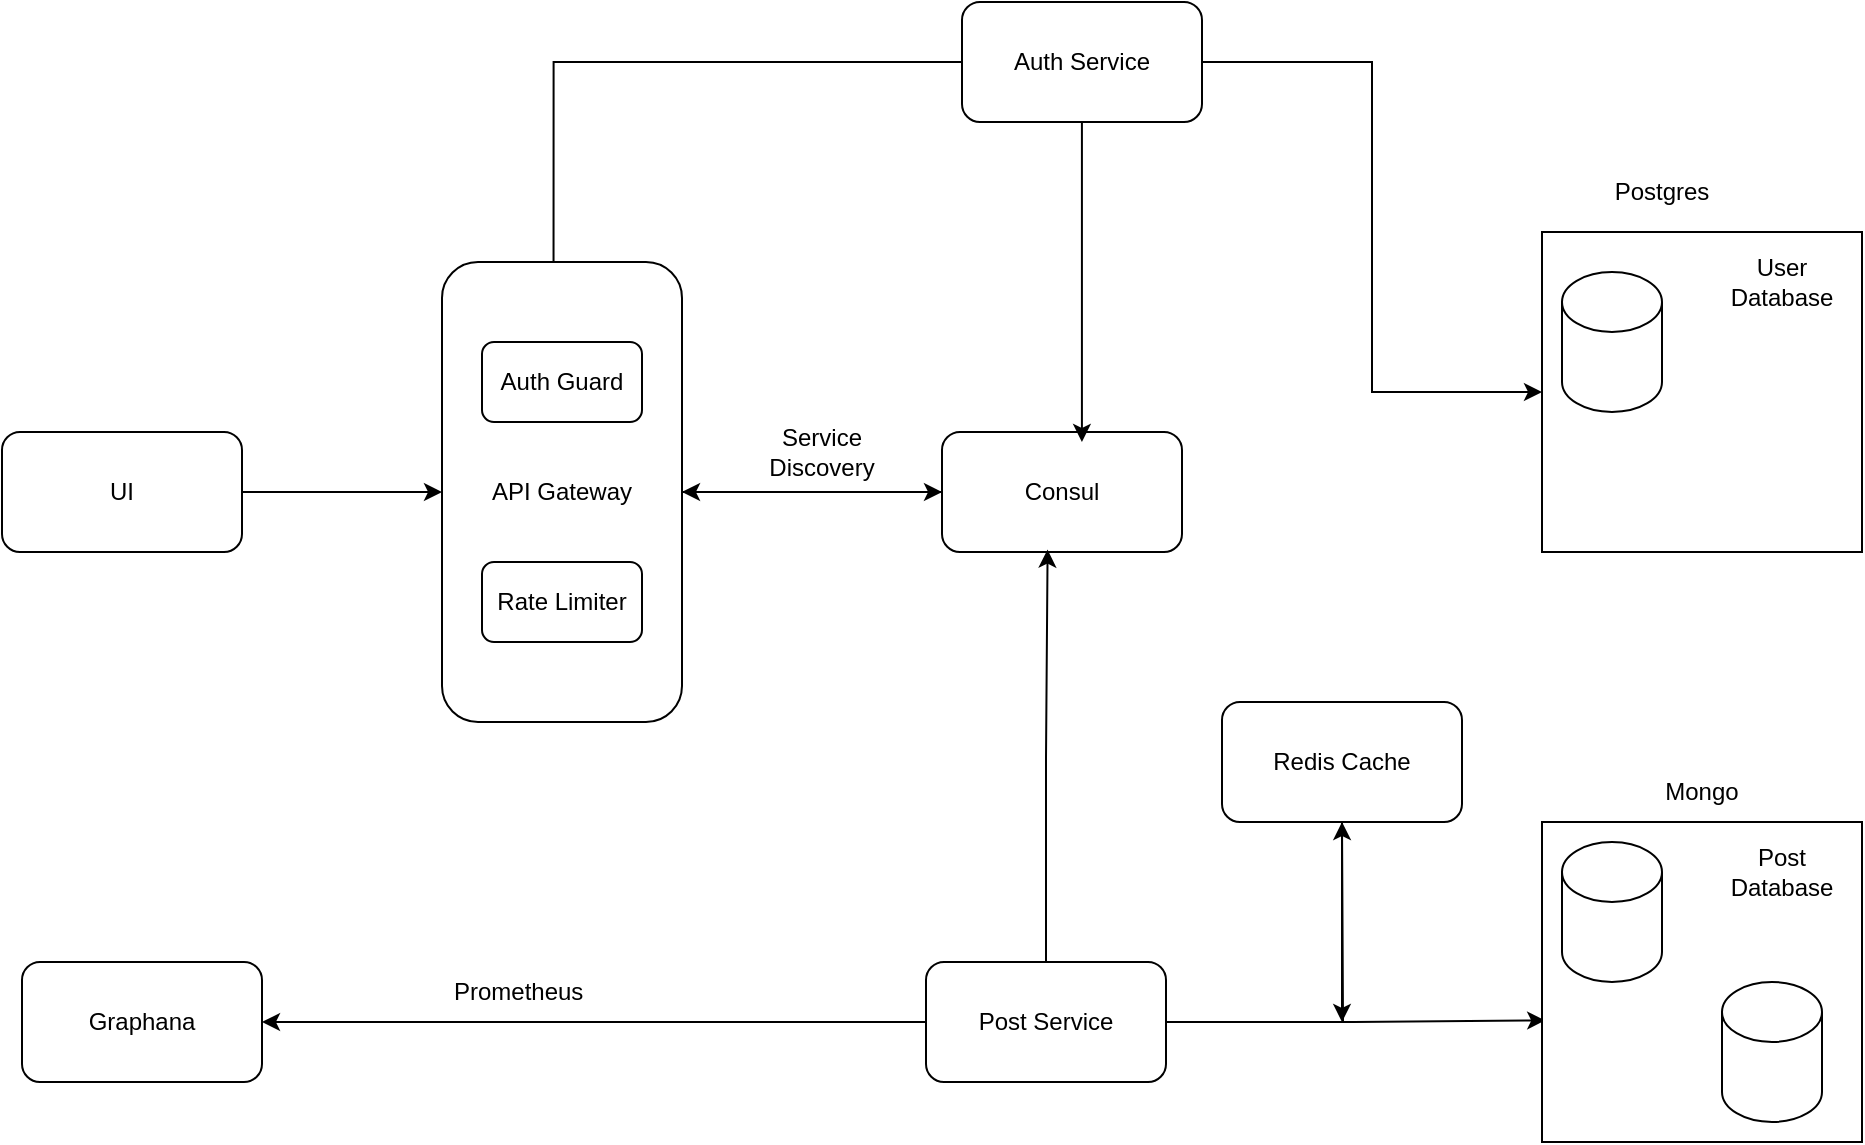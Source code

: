 <mxfile version="26.1.3">
  <diagram name="Page-1" id="kPvC3Daip0DYiwW2VVMP">
    <mxGraphModel dx="1500" dy="1915" grid="1" gridSize="10" guides="1" tooltips="1" connect="1" arrows="1" fold="1" page="1" pageScale="1" pageWidth="827" pageHeight="1169" math="0" shadow="0">
      <root>
        <mxCell id="0" />
        <mxCell id="1" parent="0" />
        <mxCell id="lPdVNibD4KameyfcasV8-29" style="edgeStyle=orthogonalEdgeStyle;rounded=0;orthogonalLoop=1;jettySize=auto;html=1;" edge="1" parent="1" source="lPdVNibD4KameyfcasV8-13" target="lPdVNibD4KameyfcasV8-14">
          <mxGeometry relative="1" as="geometry" />
        </mxCell>
        <mxCell id="lPdVNibD4KameyfcasV8-13" value="UI" style="rounded=1;whiteSpace=wrap;html=1;" vertex="1" parent="1">
          <mxGeometry y="135" width="120" height="60" as="geometry" />
        </mxCell>
        <mxCell id="lPdVNibD4KameyfcasV8-18" style="edgeStyle=orthogonalEdgeStyle;rounded=0;orthogonalLoop=1;jettySize=auto;html=1;entryX=0;entryY=0.5;entryDx=0;entryDy=0;" edge="1" parent="1" source="lPdVNibD4KameyfcasV8-14" target="lPdVNibD4KameyfcasV8-15">
          <mxGeometry relative="1" as="geometry">
            <mxPoint x="280" y="390" as="targetPoint" />
          </mxGeometry>
        </mxCell>
        <mxCell id="lPdVNibD4KameyfcasV8-16" style="edgeStyle=orthogonalEdgeStyle;rounded=0;orthogonalLoop=1;jettySize=auto;html=1;entryX=1;entryY=0.5;entryDx=0;entryDy=0;" edge="1" parent="1" source="lPdVNibD4KameyfcasV8-15" target="lPdVNibD4KameyfcasV8-14">
          <mxGeometry relative="1" as="geometry">
            <mxPoint x="280" y="290" as="targetPoint" />
          </mxGeometry>
        </mxCell>
        <mxCell id="lPdVNibD4KameyfcasV8-15" value="Consul" style="rounded=1;whiteSpace=wrap;html=1;" vertex="1" parent="1">
          <mxGeometry x="470" y="135" width="120" height="60" as="geometry" />
        </mxCell>
        <mxCell id="lPdVNibD4KameyfcasV8-17" value="Service Discovery" style="text;html=1;align=center;verticalAlign=middle;whiteSpace=wrap;rounded=0;" vertex="1" parent="1">
          <mxGeometry x="380" y="130" width="60" height="30" as="geometry" />
        </mxCell>
        <mxCell id="lPdVNibD4KameyfcasV8-23" style="edgeStyle=orthogonalEdgeStyle;rounded=0;orthogonalLoop=1;jettySize=auto;html=1;entryX=0;entryY=0.5;entryDx=0;entryDy=0;" edge="1" parent="1" source="lPdVNibD4KameyfcasV8-20" target="lPdVNibD4KameyfcasV8-1">
          <mxGeometry relative="1" as="geometry" />
        </mxCell>
        <mxCell id="lPdVNibD4KameyfcasV8-20" value="Auth Service" style="rounded=1;whiteSpace=wrap;html=1;" vertex="1" parent="1">
          <mxGeometry x="480" y="-80" width="120" height="60" as="geometry" />
        </mxCell>
        <mxCell id="lPdVNibD4KameyfcasV8-34" value="" style="edgeStyle=orthogonalEdgeStyle;rounded=0;orthogonalLoop=1;jettySize=auto;html=1;" edge="1" parent="1" source="lPdVNibD4KameyfcasV8-21" target="lPdVNibD4KameyfcasV8-33">
          <mxGeometry relative="1" as="geometry" />
        </mxCell>
        <mxCell id="lPdVNibD4KameyfcasV8-38" style="edgeStyle=orthogonalEdgeStyle;rounded=0;orthogonalLoop=1;jettySize=auto;html=1;" edge="1" parent="1" source="lPdVNibD4KameyfcasV8-21">
          <mxGeometry relative="1" as="geometry">
            <mxPoint x="670" y="330" as="targetPoint" />
          </mxGeometry>
        </mxCell>
        <mxCell id="lPdVNibD4KameyfcasV8-21" value="Post Service" style="rounded=1;whiteSpace=wrap;html=1;" vertex="1" parent="1">
          <mxGeometry x="462" y="400" width="120" height="60" as="geometry" />
        </mxCell>
        <mxCell id="lPdVNibD4KameyfcasV8-22" style="edgeStyle=orthogonalEdgeStyle;rounded=0;orthogonalLoop=1;jettySize=auto;html=1;entryX=0.01;entryY=0.62;entryDx=0;entryDy=0;entryPerimeter=0;" edge="1" parent="1" source="lPdVNibD4KameyfcasV8-21" target="lPdVNibD4KameyfcasV8-5">
          <mxGeometry relative="1" as="geometry" />
        </mxCell>
        <mxCell id="lPdVNibD4KameyfcasV8-26" value="" style="group" vertex="1" connectable="0" parent="1">
          <mxGeometry x="770" y="300" width="160" height="190" as="geometry" />
        </mxCell>
        <mxCell id="lPdVNibD4KameyfcasV8-11" value="" style="group" vertex="1" connectable="0" parent="lPdVNibD4KameyfcasV8-26">
          <mxGeometry y="30" width="160" height="160" as="geometry" />
        </mxCell>
        <mxCell id="lPdVNibD4KameyfcasV8-5" value="" style="whiteSpace=wrap;html=1;aspect=fixed;" vertex="1" parent="lPdVNibD4KameyfcasV8-11">
          <mxGeometry width="160" height="160" as="geometry" />
        </mxCell>
        <mxCell id="lPdVNibD4KameyfcasV8-6" value="" style="shape=cylinder3;whiteSpace=wrap;html=1;boundedLbl=1;backgroundOutline=1;size=15;" vertex="1" parent="lPdVNibD4KameyfcasV8-11">
          <mxGeometry x="10" y="10" width="50" height="70" as="geometry" />
        </mxCell>
        <mxCell id="lPdVNibD4KameyfcasV8-7" value="" style="shape=cylinder3;whiteSpace=wrap;html=1;boundedLbl=1;backgroundOutline=1;size=15;" vertex="1" parent="lPdVNibD4KameyfcasV8-11">
          <mxGeometry x="90" y="80" width="50" height="70" as="geometry" />
        </mxCell>
        <mxCell id="lPdVNibD4KameyfcasV8-8" value="Post Database" style="text;html=1;align=center;verticalAlign=middle;whiteSpace=wrap;rounded=0;" vertex="1" parent="lPdVNibD4KameyfcasV8-11">
          <mxGeometry x="90" y="10" width="60" height="30" as="geometry" />
        </mxCell>
        <mxCell id="lPdVNibD4KameyfcasV8-25" value="Mongo" style="text;html=1;align=center;verticalAlign=middle;whiteSpace=wrap;rounded=0;" vertex="1" parent="lPdVNibD4KameyfcasV8-26">
          <mxGeometry x="50" width="60" height="30" as="geometry" />
        </mxCell>
        <mxCell id="lPdVNibD4KameyfcasV8-28" style="edgeStyle=orthogonalEdgeStyle;rounded=0;orthogonalLoop=1;jettySize=auto;html=1;entryX=0.447;entryY=0.027;entryDx=0;entryDy=0;entryPerimeter=0;" edge="1" parent="1" source="lPdVNibD4KameyfcasV8-20" target="lPdVNibD4KameyfcasV8-27">
          <mxGeometry relative="1" as="geometry" />
        </mxCell>
        <mxCell id="lPdVNibD4KameyfcasV8-31" style="edgeStyle=orthogonalEdgeStyle;rounded=0;orthogonalLoop=1;jettySize=auto;html=1;entryX=0.44;entryY=0.98;entryDx=0;entryDy=0;entryPerimeter=0;" edge="1" parent="1" source="lPdVNibD4KameyfcasV8-21" target="lPdVNibD4KameyfcasV8-15">
          <mxGeometry relative="1" as="geometry" />
        </mxCell>
        <mxCell id="lPdVNibD4KameyfcasV8-32" style="edgeStyle=orthogonalEdgeStyle;rounded=0;orthogonalLoop=1;jettySize=auto;html=1;entryX=0.583;entryY=0.083;entryDx=0;entryDy=0;entryPerimeter=0;" edge="1" parent="1" source="lPdVNibD4KameyfcasV8-20" target="lPdVNibD4KameyfcasV8-15">
          <mxGeometry relative="1" as="geometry" />
        </mxCell>
        <mxCell id="lPdVNibD4KameyfcasV8-33" value="Graphana" style="whiteSpace=wrap;html=1;rounded=1;" vertex="1" parent="1">
          <mxGeometry x="10" y="400" width="120" height="60" as="geometry" />
        </mxCell>
        <mxCell id="lPdVNibD4KameyfcasV8-35" value="Prometheus&amp;nbsp;" style="text;html=1;align=center;verticalAlign=middle;whiteSpace=wrap;rounded=0;" vertex="1" parent="1">
          <mxGeometry x="230" y="400" width="60" height="30" as="geometry" />
        </mxCell>
        <mxCell id="lPdVNibD4KameyfcasV8-37" style="edgeStyle=orthogonalEdgeStyle;rounded=0;orthogonalLoop=1;jettySize=auto;html=1;" edge="1" parent="1" source="lPdVNibD4KameyfcasV8-36">
          <mxGeometry relative="1" as="geometry">
            <mxPoint x="670" y="430" as="targetPoint" />
          </mxGeometry>
        </mxCell>
        <mxCell id="lPdVNibD4KameyfcasV8-36" value="Redis Cache" style="rounded=1;whiteSpace=wrap;html=1;" vertex="1" parent="1">
          <mxGeometry x="610" y="270" width="120" height="60" as="geometry" />
        </mxCell>
        <mxCell id="lPdVNibD4KameyfcasV8-39" value="" style="group" vertex="1" connectable="0" parent="1">
          <mxGeometry x="770" width="160" height="195" as="geometry" />
        </mxCell>
        <mxCell id="lPdVNibD4KameyfcasV8-12" value="" style="group" vertex="1" connectable="0" parent="lPdVNibD4KameyfcasV8-39">
          <mxGeometry y="35" width="160" height="160" as="geometry" />
        </mxCell>
        <mxCell id="lPdVNibD4KameyfcasV8-1" value="" style="whiteSpace=wrap;html=1;aspect=fixed;" vertex="1" parent="lPdVNibD4KameyfcasV8-12">
          <mxGeometry width="160" height="160" as="geometry" />
        </mxCell>
        <mxCell id="lPdVNibD4KameyfcasV8-2" value="" style="shape=cylinder3;whiteSpace=wrap;html=1;boundedLbl=1;backgroundOutline=1;size=15;" vertex="1" parent="lPdVNibD4KameyfcasV8-12">
          <mxGeometry x="10" y="20" width="50" height="70" as="geometry" />
        </mxCell>
        <mxCell id="lPdVNibD4KameyfcasV8-4" value="User Database" style="text;html=1;align=center;verticalAlign=middle;whiteSpace=wrap;rounded=0;" vertex="1" parent="lPdVNibD4KameyfcasV8-12">
          <mxGeometry x="90" y="10" width="60" height="30" as="geometry" />
        </mxCell>
        <mxCell id="lPdVNibD4KameyfcasV8-24" value="Postgres" style="text;html=1;align=center;verticalAlign=middle;whiteSpace=wrap;rounded=0;" vertex="1" parent="lPdVNibD4KameyfcasV8-39">
          <mxGeometry x="30" width="60" height="30" as="geometry" />
        </mxCell>
        <mxCell id="lPdVNibD4KameyfcasV8-40" value="" style="group" vertex="1" connectable="0" parent="1">
          <mxGeometry x="220" y="50" width="120" height="230" as="geometry" />
        </mxCell>
        <mxCell id="lPdVNibD4KameyfcasV8-14" value="API Gateway" style="rounded=1;whiteSpace=wrap;html=1;" vertex="1" parent="lPdVNibD4KameyfcasV8-40">
          <mxGeometry width="120" height="230" as="geometry" />
        </mxCell>
        <mxCell id="lPdVNibD4KameyfcasV8-19" value="Rate Limiter" style="rounded=1;whiteSpace=wrap;html=1;" vertex="1" parent="lPdVNibD4KameyfcasV8-40">
          <mxGeometry x="20" y="150" width="80" height="40" as="geometry" />
        </mxCell>
        <mxCell id="lPdVNibD4KameyfcasV8-27" value="Au&lt;span style=&quot;background-color: transparent; color: light-dark(rgb(0, 0, 0), rgb(255, 255, 255));&quot;&gt;th Guard&lt;/span&gt;" style="rounded=1;whiteSpace=wrap;html=1;" vertex="1" parent="lPdVNibD4KameyfcasV8-40">
          <mxGeometry x="20" y="40" width="80" height="40" as="geometry" />
        </mxCell>
      </root>
    </mxGraphModel>
  </diagram>
</mxfile>
